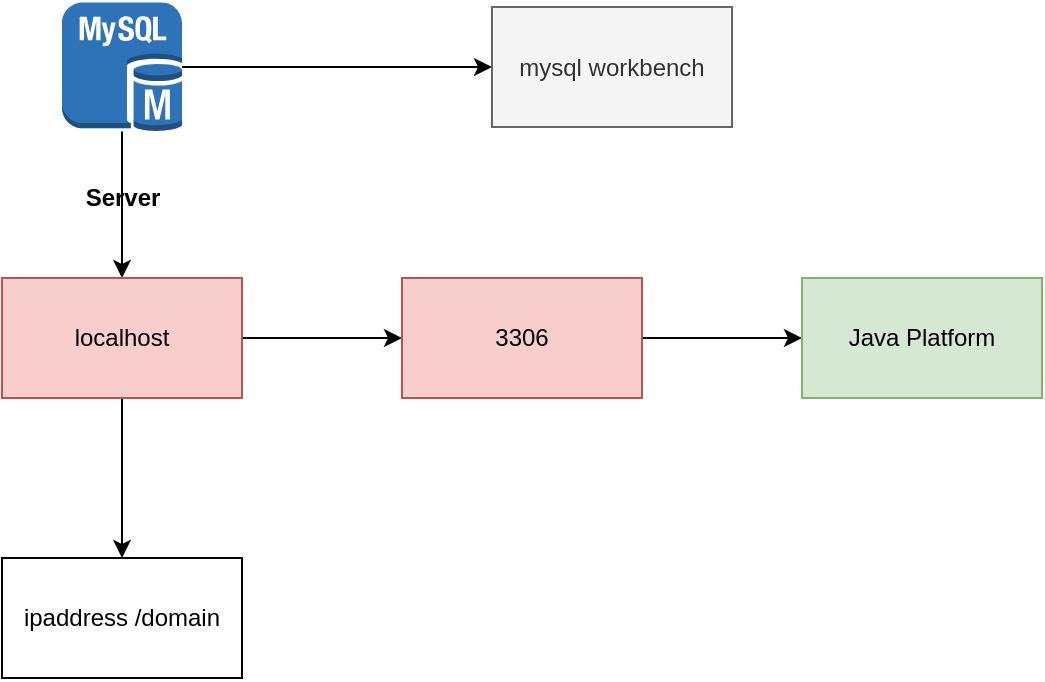 <mxfile version="14.5.1" type="device"><diagram id="DinBpW4MM0XlMMbSNdEa" name="Page-1"><mxGraphModel dx="768" dy="491" grid="1" gridSize="10" guides="1" tooltips="1" connect="1" arrows="1" fold="1" page="1" pageScale="1" pageWidth="850" pageHeight="1100" math="0" shadow="0"><root><mxCell id="0"/><mxCell id="1" parent="0"/><mxCell id="RY3BHXIo2blwX2J_76sr-4" style="edgeStyle=orthogonalEdgeStyle;rounded=0;orthogonalLoop=1;jettySize=auto;html=1;" edge="1" parent="1" source="RY3BHXIo2blwX2J_76sr-1" target="RY3BHXIo2blwX2J_76sr-3"><mxGeometry relative="1" as="geometry"/></mxCell><mxCell id="RY3BHXIo2blwX2J_76sr-9" style="edgeStyle=orthogonalEdgeStyle;rounded=0;orthogonalLoop=1;jettySize=auto;html=1;entryX=0.5;entryY=0;entryDx=0;entryDy=0;" edge="1" parent="1" source="RY3BHXIo2blwX2J_76sr-1" target="RY3BHXIo2blwX2J_76sr-6"><mxGeometry relative="1" as="geometry"/></mxCell><mxCell id="RY3BHXIo2blwX2J_76sr-1" value="" style="outlineConnect=0;dashed=0;verticalLabelPosition=bottom;verticalAlign=top;align=center;html=1;shape=mxgraph.aws3.mysql_db_instance;fillColor=#2E73B8;gradientColor=none;" vertex="1" parent="1"><mxGeometry x="95" y="72.25" width="60" height="64.5" as="geometry"/></mxCell><mxCell id="RY3BHXIo2blwX2J_76sr-2" value="Server" style="text;html=1;align=center;verticalAlign=middle;resizable=0;points=[];autosize=1;fontStyle=1" vertex="1" parent="1"><mxGeometry x="100" y="160" width="50" height="20" as="geometry"/></mxCell><mxCell id="RY3BHXIo2blwX2J_76sr-3" value="mysql workbench" style="rounded=0;whiteSpace=wrap;html=1;fillColor=#f5f5f5;strokeColor=#666666;fontColor=#333333;" vertex="1" parent="1"><mxGeometry x="310" y="74.5" width="120" height="60" as="geometry"/></mxCell><mxCell id="RY3BHXIo2blwX2J_76sr-8" value="" style="edgeStyle=orthogonalEdgeStyle;rounded=0;orthogonalLoop=1;jettySize=auto;html=1;" edge="1" parent="1" source="RY3BHXIo2blwX2J_76sr-6" target="RY3BHXIo2blwX2J_76sr-7"><mxGeometry relative="1" as="geometry"/></mxCell><mxCell id="RY3BHXIo2blwX2J_76sr-11" value="" style="edgeStyle=orthogonalEdgeStyle;rounded=0;orthogonalLoop=1;jettySize=auto;html=1;" edge="1" parent="1" source="RY3BHXIo2blwX2J_76sr-6" target="RY3BHXIo2blwX2J_76sr-10"><mxGeometry relative="1" as="geometry"/></mxCell><mxCell id="RY3BHXIo2blwX2J_76sr-6" value="localhost" style="rounded=0;whiteSpace=wrap;html=1;fillColor=#f8cecc;strokeColor=#b85450;" vertex="1" parent="1"><mxGeometry x="65" y="210" width="120" height="60" as="geometry"/></mxCell><mxCell id="RY3BHXIo2blwX2J_76sr-13" value="" style="edgeStyle=orthogonalEdgeStyle;rounded=0;orthogonalLoop=1;jettySize=auto;html=1;" edge="1" parent="1" source="RY3BHXIo2blwX2J_76sr-7" target="RY3BHXIo2blwX2J_76sr-12"><mxGeometry relative="1" as="geometry"/></mxCell><mxCell id="RY3BHXIo2blwX2J_76sr-7" value="3306" style="rounded=0;whiteSpace=wrap;html=1;fillColor=#f8cecc;strokeColor=#b85450;" vertex="1" parent="1"><mxGeometry x="265" y="210" width="120" height="60" as="geometry"/></mxCell><mxCell id="RY3BHXIo2blwX2J_76sr-10" value="ipaddress /domain" style="rounded=0;whiteSpace=wrap;html=1;" vertex="1" parent="1"><mxGeometry x="65" y="350" width="120" height="60" as="geometry"/></mxCell><mxCell id="RY3BHXIo2blwX2J_76sr-12" value="Java Platform" style="whiteSpace=wrap;html=1;rounded=0;strokeColor=#82b366;fillColor=#d5e8d4;" vertex="1" parent="1"><mxGeometry x="465" y="210" width="120" height="60" as="geometry"/></mxCell></root></mxGraphModel></diagram></mxfile>
